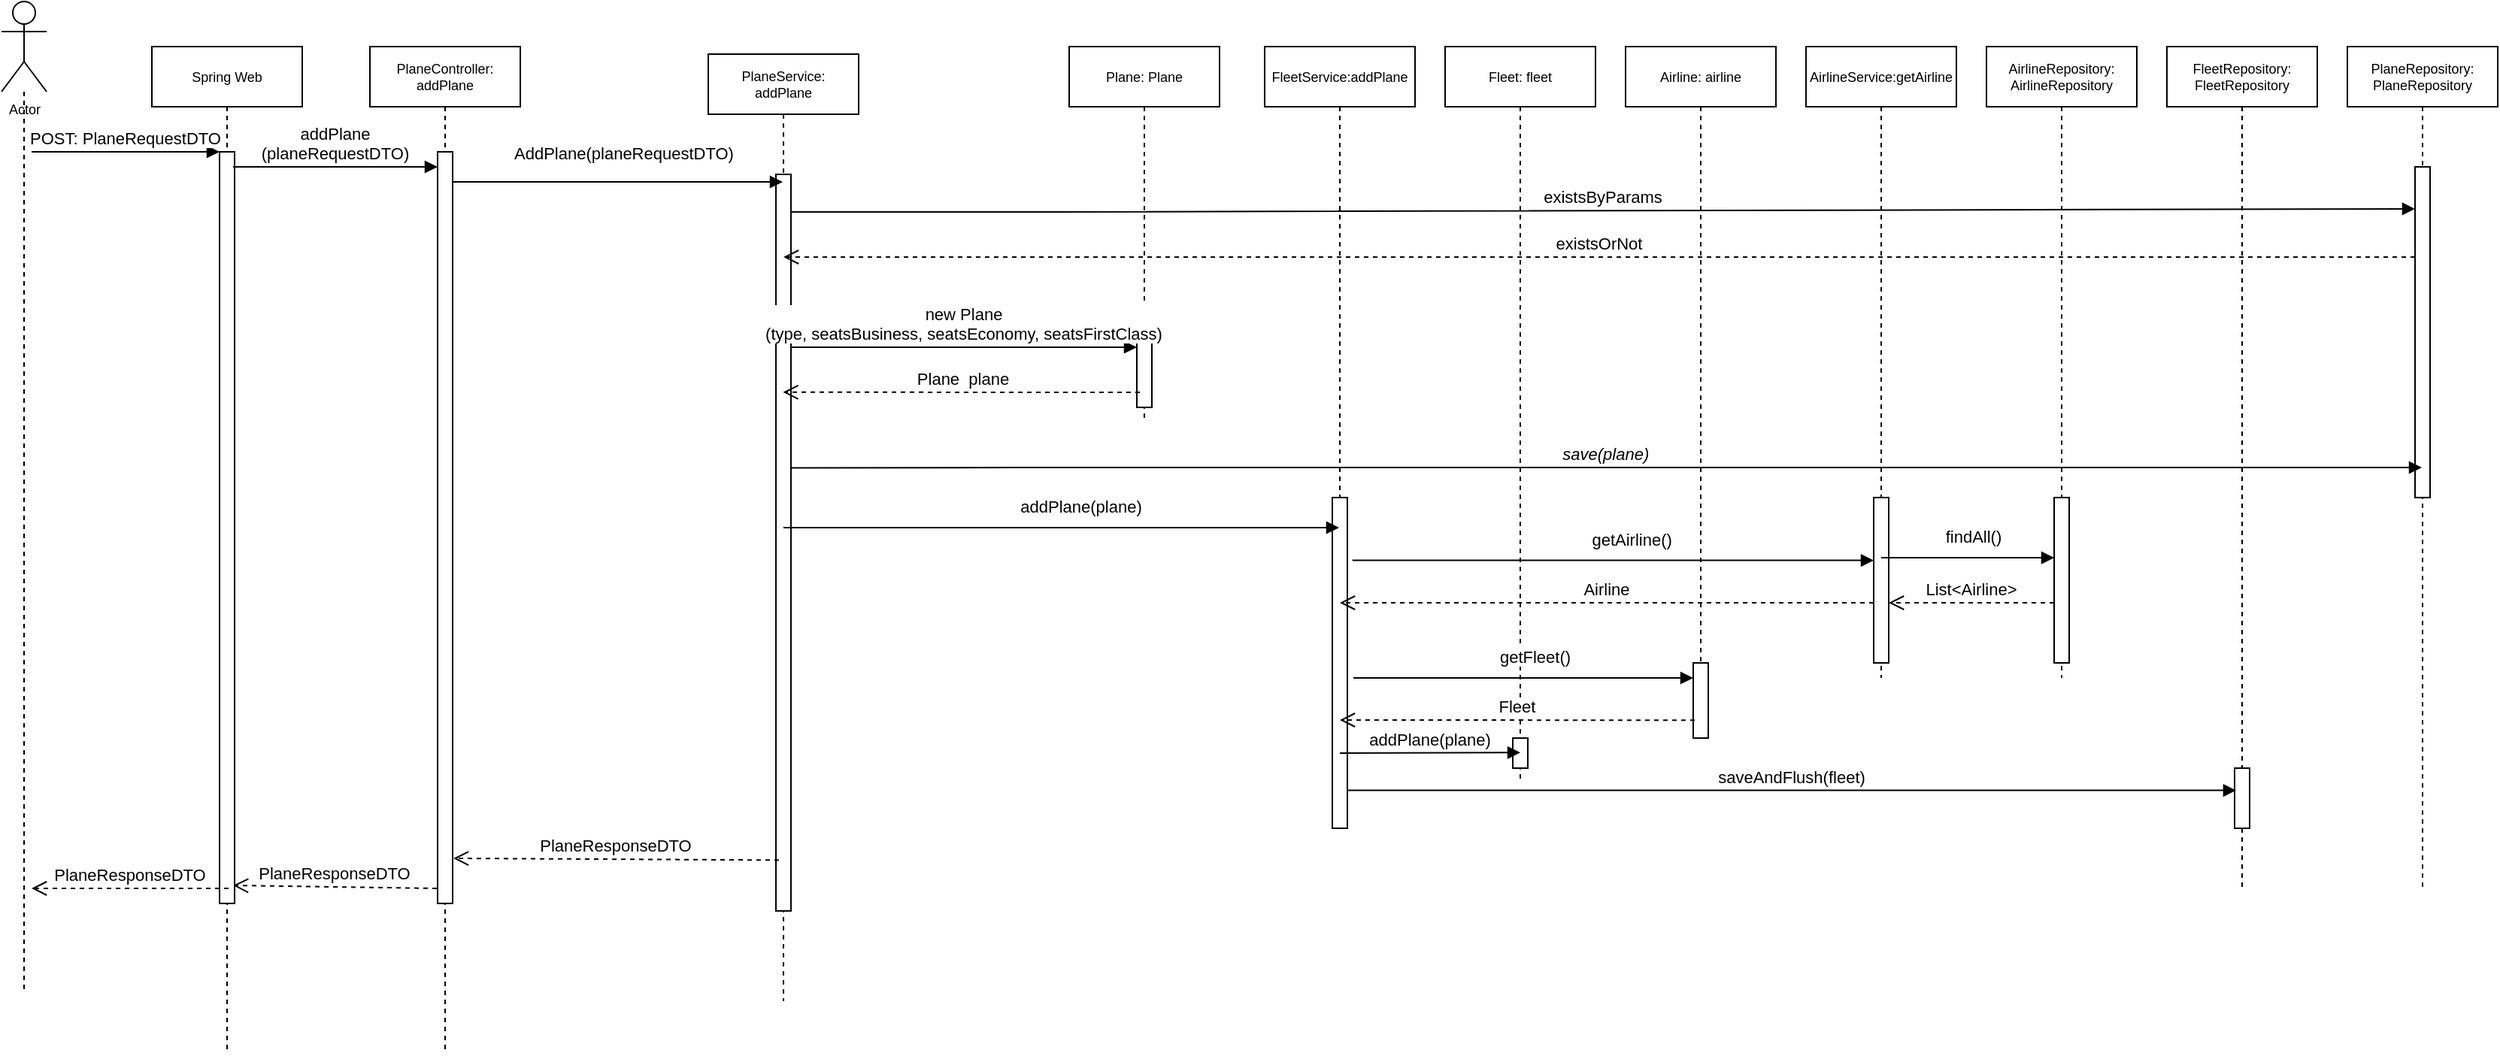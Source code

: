 <mxfile version="14.7.4" type="embed"><diagram id="kgpKYQtTHZ0yAKxKKP6v" name="Page-1"><mxGraphModel dx="1650" dy="1005" grid="1" gridSize="10" guides="1" tooltips="1" connect="1" arrows="1" fold="1" page="1" pageScale="1" pageWidth="2339" pageHeight="3300" math="0" shadow="0"><root><mxCell id="0"/><mxCell id="1" parent="0"/><mxCell id="3nuBFxr9cyL0pnOWT2aG-1" value="PlaneController: &#10;addPlane" style="shape=umlLifeline;perimeter=lifelinePerimeter;container=1;collapsible=0;recursiveResize=0;rounded=0;shadow=0;strokeWidth=1;fontSize=9;" parent="1" vertex="1"><mxGeometry x="845" y="320" width="100" height="670" as="geometry"/></mxCell><mxCell id="3nuBFxr9cyL0pnOWT2aG-2" value="" style="points=[];perimeter=orthogonalPerimeter;rounded=0;shadow=0;strokeWidth=1;" parent="3nuBFxr9cyL0pnOWT2aG-1" vertex="1"><mxGeometry x="45" y="70" width="10" height="500" as="geometry"/></mxCell><mxCell id="3nuBFxr9cyL0pnOWT2aG-5" value="PlaneService:&#10;addPlane" style="shape=umlLifeline;perimeter=lifelinePerimeter;container=1;collapsible=0;recursiveResize=0;rounded=0;shadow=0;strokeWidth=1;fontSize=9;" parent="1" vertex="1"><mxGeometry x="1070" y="325" width="100" height="630" as="geometry"/></mxCell><mxCell id="3nuBFxr9cyL0pnOWT2aG-6" value="" style="points=[];perimeter=orthogonalPerimeter;rounded=0;shadow=0;strokeWidth=1;" parent="3nuBFxr9cyL0pnOWT2aG-5" vertex="1"><mxGeometry x="45" y="80" width="10" height="490" as="geometry"/></mxCell><mxCell id="Fd8FxSf_azzKfpY1bieM-1" value="FleetService:addPlane" style="shape=umlLifeline;perimeter=lifelinePerimeter;container=1;collapsible=0;recursiveResize=0;rounded=0;shadow=0;strokeWidth=1;fontSize=9;" parent="1" vertex="1"><mxGeometry x="1440" y="320" width="100" height="520" as="geometry"/></mxCell><mxCell id="Fd8FxSf_azzKfpY1bieM-2" value="" style="points=[];perimeter=orthogonalPerimeter;rounded=0;shadow=0;strokeWidth=1;" parent="Fd8FxSf_azzKfpY1bieM-1" vertex="1"><mxGeometry x="45" y="300" width="10" height="220" as="geometry"/></mxCell><mxCell id="Fd8FxSf_azzKfpY1bieM-4" value="PlaneRepository:&#10;PlaneRepository" style="shape=umlLifeline;perimeter=lifelinePerimeter;container=1;collapsible=0;recursiveResize=0;rounded=0;shadow=0;strokeWidth=1;fontSize=9;" parent="1" vertex="1"><mxGeometry x="2160" y="320" width="100" height="560" as="geometry"/></mxCell><mxCell id="Fd8FxSf_azzKfpY1bieM-5" value="" style="points=[];perimeter=orthogonalPerimeter;rounded=0;shadow=0;strokeWidth=1;" parent="Fd8FxSf_azzKfpY1bieM-4" vertex="1"><mxGeometry x="45" y="80" width="10" height="220" as="geometry"/></mxCell><mxCell id="Fd8FxSf_azzKfpY1bieM-15" value="AddPlane(planeRequestDTO)" style="verticalAlign=bottom;endArrow=block;shadow=0;strokeWidth=1;" parent="1" source="3nuBFxr9cyL0pnOWT2aG-2" target="3nuBFxr9cyL0pnOWT2aG-5" edge="1"><mxGeometry x="0.039" y="10" relative="1" as="geometry"><mxPoint x="920.0" y="650.0" as="sourcePoint"/><mxPoint x="1160" y="410" as="targetPoint"/><Array as="points"><mxPoint x="1000" y="410"/></Array><mxPoint as="offset"/></mxGeometry></mxCell><mxCell id="Fd8FxSf_azzKfpY1bieM-16" value="Plane: Plane" style="shape=umlLifeline;perimeter=lifelinePerimeter;container=1;collapsible=0;recursiveResize=0;rounded=0;shadow=0;strokeWidth=1;fontSize=9;" parent="1" vertex="1"><mxGeometry x="1310" y="320" width="100" height="250" as="geometry"/></mxCell><mxCell id="Fd8FxSf_azzKfpY1bieM-17" value="" style="points=[];perimeter=orthogonalPerimeter;rounded=0;shadow=0;strokeWidth=1;" parent="Fd8FxSf_azzKfpY1bieM-16" vertex="1"><mxGeometry x="45" y="180" width="10" height="60" as="geometry"/></mxCell><mxCell id="Fd8FxSf_azzKfpY1bieM-18" value="existsByParams" style="verticalAlign=bottom;endArrow=block;shadow=0;strokeWidth=1;entryX=0;entryY=0.127;entryDx=0;entryDy=0;entryPerimeter=0;" parent="1" source="3nuBFxr9cyL0pnOWT2aG-6" target="Fd8FxSf_azzKfpY1bieM-5" edge="1"><mxGeometry relative="1" as="geometry"><mxPoint x="1200" y="550" as="sourcePoint"/><mxPoint x="2050" y="430" as="targetPoint"/><Array as="points"><mxPoint x="1290" y="430"/></Array></mxGeometry></mxCell><mxCell id="Fd8FxSf_azzKfpY1bieM-19" value="existsOrNot" style="verticalAlign=bottom;endArrow=open;dashed=1;endSize=8;shadow=0;strokeWidth=1;" parent="1" source="Fd8FxSf_azzKfpY1bieM-5" target="3nuBFxr9cyL0pnOWT2aG-5" edge="1"><mxGeometry relative="1" as="geometry"><mxPoint x="1230.0" y="450.0" as="targetPoint"/><mxPoint x="1977" y="460" as="sourcePoint"/><Array as="points"><mxPoint x="1970" y="460"/><mxPoint x="1767" y="460"/></Array></mxGeometry></mxCell><mxCell id="Fd8FxSf_azzKfpY1bieM-20" value="new Plane&#10;(type, seatsBusiness, seatsEconomy, seatsFirstClass)" style="verticalAlign=bottom;endArrow=block;shadow=0;strokeWidth=1;" parent="1" source="3nuBFxr9cyL0pnOWT2aG-6" target="Fd8FxSf_azzKfpY1bieM-17" edge="1"><mxGeometry relative="1" as="geometry"><mxPoint x="1185" y="520" as="sourcePoint"/><mxPoint x="1490" y="520" as="targetPoint"/><Array as="points"><mxPoint x="1300" y="520"/></Array></mxGeometry></mxCell><mxCell id="Fd8FxSf_azzKfpY1bieM-21" value="Plane  plane" style="verticalAlign=bottom;endArrow=open;dashed=1;endSize=8;shadow=0;strokeWidth=1;exitX=0.2;exitY=0.833;exitDx=0;exitDy=0;exitPerimeter=0;entryX=0.497;entryY=0.357;entryDx=0;entryDy=0;entryPerimeter=0;" parent="1" edge="1" target="3nuBFxr9cyL0pnOWT2aG-5" source="Fd8FxSf_azzKfpY1bieM-17"><mxGeometry x="-0.009" relative="1" as="geometry"><mxPoint x="1170.0" y="550" as="targetPoint"/><mxPoint x="1449.69" y="550" as="sourcePoint"/><mxPoint as="offset"/></mxGeometry></mxCell><mxCell id="Fd8FxSf_azzKfpY1bieM-22" value="save(plane)" style="verticalAlign=bottom;endArrow=block;shadow=0;strokeWidth=1;fontStyle=2;exitX=0.544;exitY=0.437;exitDx=0;exitDy=0;exitPerimeter=0;" parent="1" target="Fd8FxSf_azzKfpY1bieM-4" edge="1" source="3nuBFxr9cyL0pnOWT2aG-5"><mxGeometry relative="1" as="geometry"><mxPoint x="1170" y="600" as="sourcePoint"/><mxPoint x="1444.5" y="600" as="targetPoint"/><Array as="points"><mxPoint x="1285" y="600"/></Array></mxGeometry></mxCell><mxCell id="Fd8FxSf_azzKfpY1bieM-26" value="addPlane(plane)" style="verticalAlign=bottom;endArrow=block;shadow=0;strokeWidth=1;fontStyle=0" parent="1" source="3nuBFxr9cyL0pnOWT2aG-5" target="Fd8FxSf_azzKfpY1bieM-1" edge="1"><mxGeometry x="0.073" y="5" relative="1" as="geometry"><mxPoint x="1190" y="690" as="sourcePoint"/><mxPoint x="1789.5" y="690" as="targetPoint"/><Array as="points"><mxPoint x="1400" y="640"/></Array><mxPoint as="offset"/></mxGeometry></mxCell><mxCell id="Fd8FxSf_azzKfpY1bieM-31" value="PlaneResponseDTO" style="verticalAlign=bottom;endArrow=open;dashed=1;endSize=8;shadow=0;strokeWidth=1;exitX=0.2;exitY=0.931;exitDx=0;exitDy=0;exitPerimeter=0;" parent="1" edge="1" source="3nuBFxr9cyL0pnOWT2aG-6"><mxGeometry relative="1" as="geometry"><mxPoint x="900.5" y="860.0" as="targetPoint"/><mxPoint x="1170" y="860" as="sourcePoint"/></mxGeometry></mxCell><mxCell id="Fd8FxSf_azzKfpY1bieM-32" value="PlaneResponseDTO" style="verticalAlign=bottom;endArrow=open;dashed=1;endSize=8;shadow=0;strokeWidth=1;entryX=0.9;entryY=0.976;entryDx=0;entryDy=0;entryPerimeter=0;" parent="1" edge="1" target="32"><mxGeometry relative="1" as="geometry"><mxPoint x="780" y="880" as="targetPoint"/><mxPoint x="889.5" y="880.0" as="sourcePoint"/></mxGeometry></mxCell><mxCell id="Fd8FxSf_azzKfpY1bieM-37" style="edgeStyle=orthogonalEdgeStyle;curved=0;rounded=1;sketch=0;orthogonalLoop=1;jettySize=auto;html=1;fontSize=9;endArrow=none;endFill=0;dashed=1;" parent="1" source="Fd8FxSf_azzKfpY1bieM-36" edge="1"><mxGeometry relative="1" as="geometry"><mxPoint x="615.0" y="950.0" as="targetPoint"/></mxGeometry></mxCell><mxCell id="Fd8FxSf_azzKfpY1bieM-36" value="Actor&lt;br&gt;" style="shape=umlActor;verticalLabelPosition=bottom;verticalAlign=top;html=1;outlineConnect=0;rounded=0;sketch=0;fontSize=9;" parent="1" vertex="1"><mxGeometry x="600" y="290" width="30" height="60" as="geometry"/></mxCell><mxCell id="5" value="AirlineService:getAirline" style="shape=umlLifeline;perimeter=lifelinePerimeter;container=1;collapsible=0;recursiveResize=0;rounded=0;shadow=0;strokeWidth=1;fontSize=9;" vertex="1" parent="1"><mxGeometry x="1800" y="320" width="100" height="420" as="geometry"/></mxCell><mxCell id="6" value="" style="points=[];perimeter=orthogonalPerimeter;rounded=0;shadow=0;strokeWidth=1;" vertex="1" parent="5"><mxGeometry x="45" y="300" width="10" height="110" as="geometry"/></mxCell><mxCell id="7" value="AirlineRepository:&#10;AirlineRepository" style="shape=umlLifeline;perimeter=lifelinePerimeter;container=1;collapsible=0;recursiveResize=0;rounded=0;shadow=0;strokeWidth=1;fontSize=9;" vertex="1" parent="1"><mxGeometry x="1920" y="320" width="100" height="420" as="geometry"/></mxCell><mxCell id="8" value="" style="points=[];perimeter=orthogonalPerimeter;rounded=0;shadow=0;strokeWidth=1;" vertex="1" parent="7"><mxGeometry x="45" y="300" width="10" height="110" as="geometry"/></mxCell><mxCell id="9" value="getAirline()" style="verticalAlign=bottom;endArrow=block;shadow=0;strokeWidth=1;fontStyle=0;exitX=1.333;exitY=0.19;exitDx=0;exitDy=0;exitPerimeter=0;" edge="1" parent="1" source="Fd8FxSf_azzKfpY1bieM-2" target="6"><mxGeometry x="0.073" y="5" relative="1" as="geometry"><mxPoint x="1609.997" y="650" as="sourcePoint"/><mxPoint x="1730" y="650" as="targetPoint"/><Array as="points"/><mxPoint as="offset"/></mxGeometry></mxCell><mxCell id="10" value="findAll()" style="verticalAlign=bottom;endArrow=block;shadow=0;strokeWidth=1;fontStyle=0;exitX=0.5;exitY=0.364;exitDx=0;exitDy=0;exitPerimeter=0;" edge="1" parent="1" source="6" target="8"><mxGeometry x="0.073" y="5" relative="1" as="geometry"><mxPoint x="1860" y="660" as="sourcePoint"/><mxPoint x="1940" y="660" as="targetPoint"/><Array as="points"/><mxPoint as="offset"/></mxGeometry></mxCell><mxCell id="12" value="List&lt;Airline&gt;" style="verticalAlign=bottom;endArrow=open;dashed=1;endSize=8;shadow=0;strokeWidth=1;" edge="1" parent="1" source="8" target="6"><mxGeometry relative="1" as="geometry"><mxPoint x="1850" y="700" as="targetPoint"/><mxPoint x="1857" y="700" as="sourcePoint"/><Array as="points"><mxPoint x="1910" y="690"/></Array></mxGeometry></mxCell><mxCell id="13" value="Airline" style="verticalAlign=bottom;endArrow=open;dashed=1;endSize=8;shadow=0;strokeWidth=1;" edge="1" parent="1" source="6" target="Fd8FxSf_azzKfpY1bieM-1"><mxGeometry relative="1" as="geometry"><mxPoint x="1610" y="710" as="targetPoint"/><mxPoint x="1720" y="710" as="sourcePoint"/><Array as="points"><mxPoint x="1670" y="690"/></Array></mxGeometry></mxCell><mxCell id="14" value="FleetRepository:&#10;FleetRepository" style="shape=umlLifeline;perimeter=lifelinePerimeter;container=1;collapsible=0;recursiveResize=0;rounded=0;shadow=0;strokeWidth=1;fontSize=9;" vertex="1" parent="1"><mxGeometry x="2040" y="320" width="100" height="560" as="geometry"/></mxCell><mxCell id="15" value="" style="points=[];perimeter=orthogonalPerimeter;rounded=0;shadow=0;strokeWidth=1;" vertex="1" parent="14"><mxGeometry x="45" y="480" width="10" height="40" as="geometry"/></mxCell><mxCell id="22" value="Airline: airline" style="shape=umlLifeline;perimeter=lifelinePerimeter;container=1;collapsible=0;recursiveResize=0;rounded=0;shadow=0;strokeWidth=1;fontSize=9;" vertex="1" parent="1"><mxGeometry x="1680" y="320" width="100" height="460" as="geometry"/></mxCell><mxCell id="23" value="" style="points=[];perimeter=orthogonalPerimeter;rounded=0;shadow=0;strokeWidth=1;" vertex="1" parent="22"><mxGeometry x="45" y="410" width="10" height="50" as="geometry"/></mxCell><mxCell id="24" value="Fleet: fleet" style="shape=umlLifeline;perimeter=lifelinePerimeter;container=1;collapsible=0;recursiveResize=0;rounded=0;shadow=0;strokeWidth=1;fontSize=9;" vertex="1" parent="1"><mxGeometry x="1560" y="320" width="100" height="490" as="geometry"/></mxCell><mxCell id="25" value="" style="points=[];perimeter=orthogonalPerimeter;rounded=0;shadow=0;strokeWidth=1;" vertex="1" parent="24"><mxGeometry x="45" y="460" width="10" height="20" as="geometry"/></mxCell><mxCell id="26" value="getFleet()" style="verticalAlign=bottom;endArrow=block;shadow=0;strokeWidth=1;fontStyle=0;" edge="1" parent="1" target="23"><mxGeometry x="0.073" y="5" relative="1" as="geometry"><mxPoint x="1499" y="740" as="sourcePoint"/><mxPoint x="1730" y="750" as="targetPoint"/><Array as="points"><mxPoint x="1530" y="740"/></Array><mxPoint as="offset"/></mxGeometry></mxCell><mxCell id="27" value="Fleet" style="verticalAlign=bottom;endArrow=open;dashed=1;endSize=8;shadow=0;strokeWidth=1;exitX=0.097;exitY=0.763;exitDx=0;exitDy=0;exitPerimeter=0;" edge="1" parent="1" source="23"><mxGeometry relative="1" as="geometry"><mxPoint x="1490" y="768" as="targetPoint"/><mxPoint x="1725" y="756" as="sourcePoint"/><Array as="points"><mxPoint x="1540" y="768"/></Array></mxGeometry></mxCell><mxCell id="28" value="addPlane(plane)" style="verticalAlign=bottom;endArrow=block;shadow=0;strokeWidth=1;fontStyle=0;" edge="1" parent="1"><mxGeometry relative="1" as="geometry"><mxPoint x="1490" y="790" as="sourcePoint"/><mxPoint x="1610" y="789.66" as="targetPoint"/></mxGeometry></mxCell><mxCell id="29" value="saveAndFlush(fleet)" style="verticalAlign=bottom;endArrow=block;shadow=0;strokeWidth=1;fontStyle=0;entryX=0.097;entryY=0.369;entryDx=0;entryDy=0;entryPerimeter=0;" edge="1" parent="1" source="Fd8FxSf_azzKfpY1bieM-2" target="15"><mxGeometry relative="1" as="geometry"><mxPoint x="1510" y="820.34" as="sourcePoint"/><mxPoint x="1930" y="820" as="targetPoint"/></mxGeometry></mxCell><mxCell id="31" value="Spring Web" style="shape=umlLifeline;perimeter=lifelinePerimeter;container=1;collapsible=0;recursiveResize=0;rounded=0;shadow=0;strokeWidth=1;fontSize=9;" vertex="1" parent="1"><mxGeometry x="700" y="320" width="100" height="670" as="geometry"/></mxCell><mxCell id="32" value="" style="points=[];perimeter=orthogonalPerimeter;rounded=0;shadow=0;strokeWidth=1;" vertex="1" parent="31"><mxGeometry x="45" y="70" width="10" height="500" as="geometry"/></mxCell><mxCell id="33" value="POST: PlaneRequestDTO" style="verticalAlign=bottom;startArrow=none;endArrow=block;startSize=8;shadow=0;strokeWidth=1;startFill=0;" edge="1" parent="31" target="32"><mxGeometry relative="1" as="geometry"><mxPoint x="-80" y="70" as="sourcePoint"/></mxGeometry></mxCell><mxCell id="3nuBFxr9cyL0pnOWT2aG-3" value="addPlane&#10;(planeRequestDTO)" style="verticalAlign=bottom;startArrow=none;endArrow=block;startSize=8;shadow=0;strokeWidth=1;startFill=0;exitX=0.9;exitY=0.02;exitDx=0;exitDy=0;exitPerimeter=0;" parent="1" target="3nuBFxr9cyL0pnOWT2aG-2" edge="1" source="32"><mxGeometry relative="1" as="geometry"><mxPoint x="780" y="390" as="sourcePoint"/><Array as="points"><mxPoint x="800" y="400"/></Array></mxGeometry></mxCell><mxCell id="34" value="PlaneResponseDTO" style="verticalAlign=bottom;endArrow=open;dashed=1;endSize=8;shadow=0;strokeWidth=1;" edge="1" parent="1"><mxGeometry relative="1" as="geometry"><mxPoint x="620" y="880" as="targetPoint"/><mxPoint x="751" y="880" as="sourcePoint"/></mxGeometry></mxCell></root></mxGraphModel></diagram></mxfile>